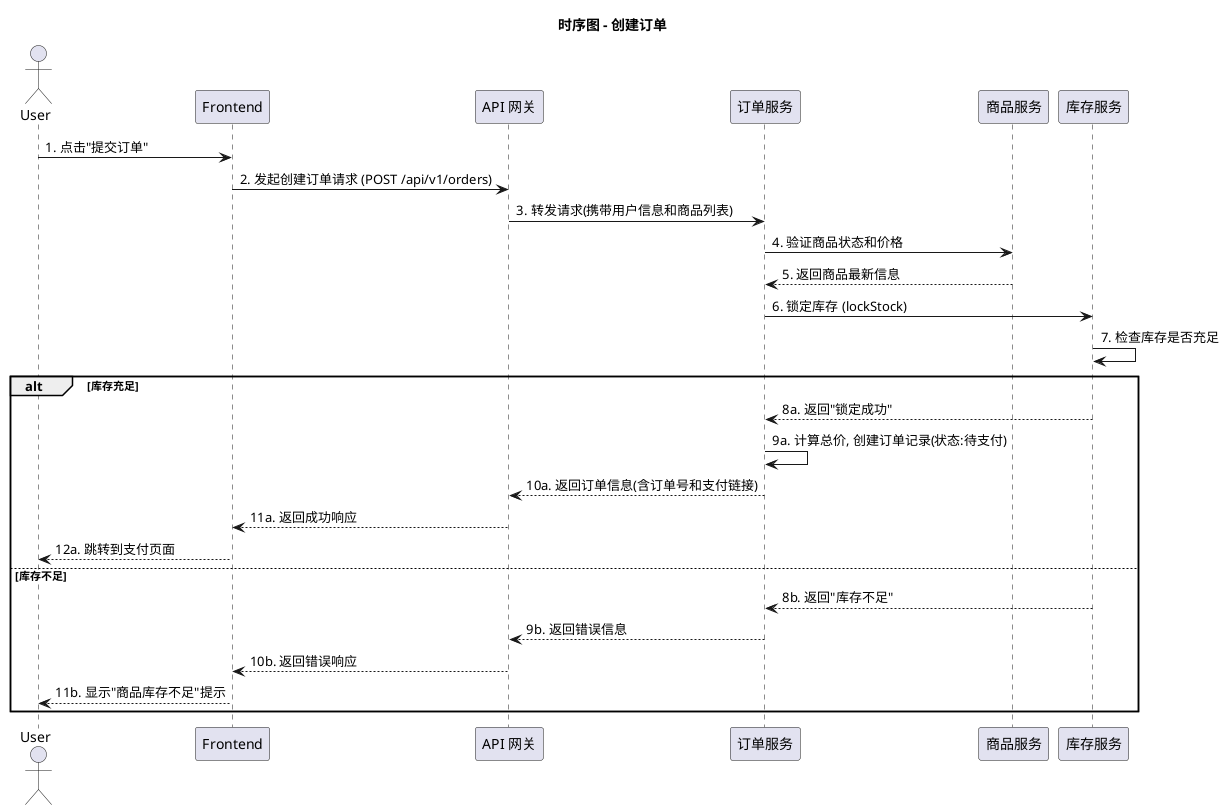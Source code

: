 @startuml
title "时序图 - 创建订单"

actor User
participant Frontend
participant Gateway as "API 网关"
participant OrderService as "订单服务"
participant ProductService as "商品服务"
participant InventoryService as "库存服务"

User -> Frontend: 1. 点击"提交订单"
Frontend -> Gateway: 2. 发起创建订单请求 (POST /api/v1/orders)
Gateway -> OrderService: 3. 转发请求(携带用户信息和商品列表)

OrderService -> ProductService: 4. 验证商品状态和价格
ProductService --> OrderService: 5. 返回商品最新信息

OrderService -> InventoryService: 6. 锁定库存 (lockStock)
InventoryService -> InventoryService: 7. 检查库存是否充足
alt 库存充足
    InventoryService --> OrderService: 8a. 返回"锁定成功"
    OrderService -> OrderService: 9a. 计算总价, 创建订单记录(状态:待支付)
    OrderService --> Gateway: 10a. 返回订单信息(含订单号和支付链接)
    Gateway --> Frontend: 11a. 返回成功响应
    Frontend --> User: 12a. 跳转到支付页面
else 库存不足
    InventoryService --> OrderService: 8b. 返回"库存不足"
    OrderService --> Gateway: 9b. 返回错误信息
    Gateway --> Frontend: 10b. 返回错误响应
    Frontend --> User: 11b. 显示"商品库存不足"提示
end

@enduml 